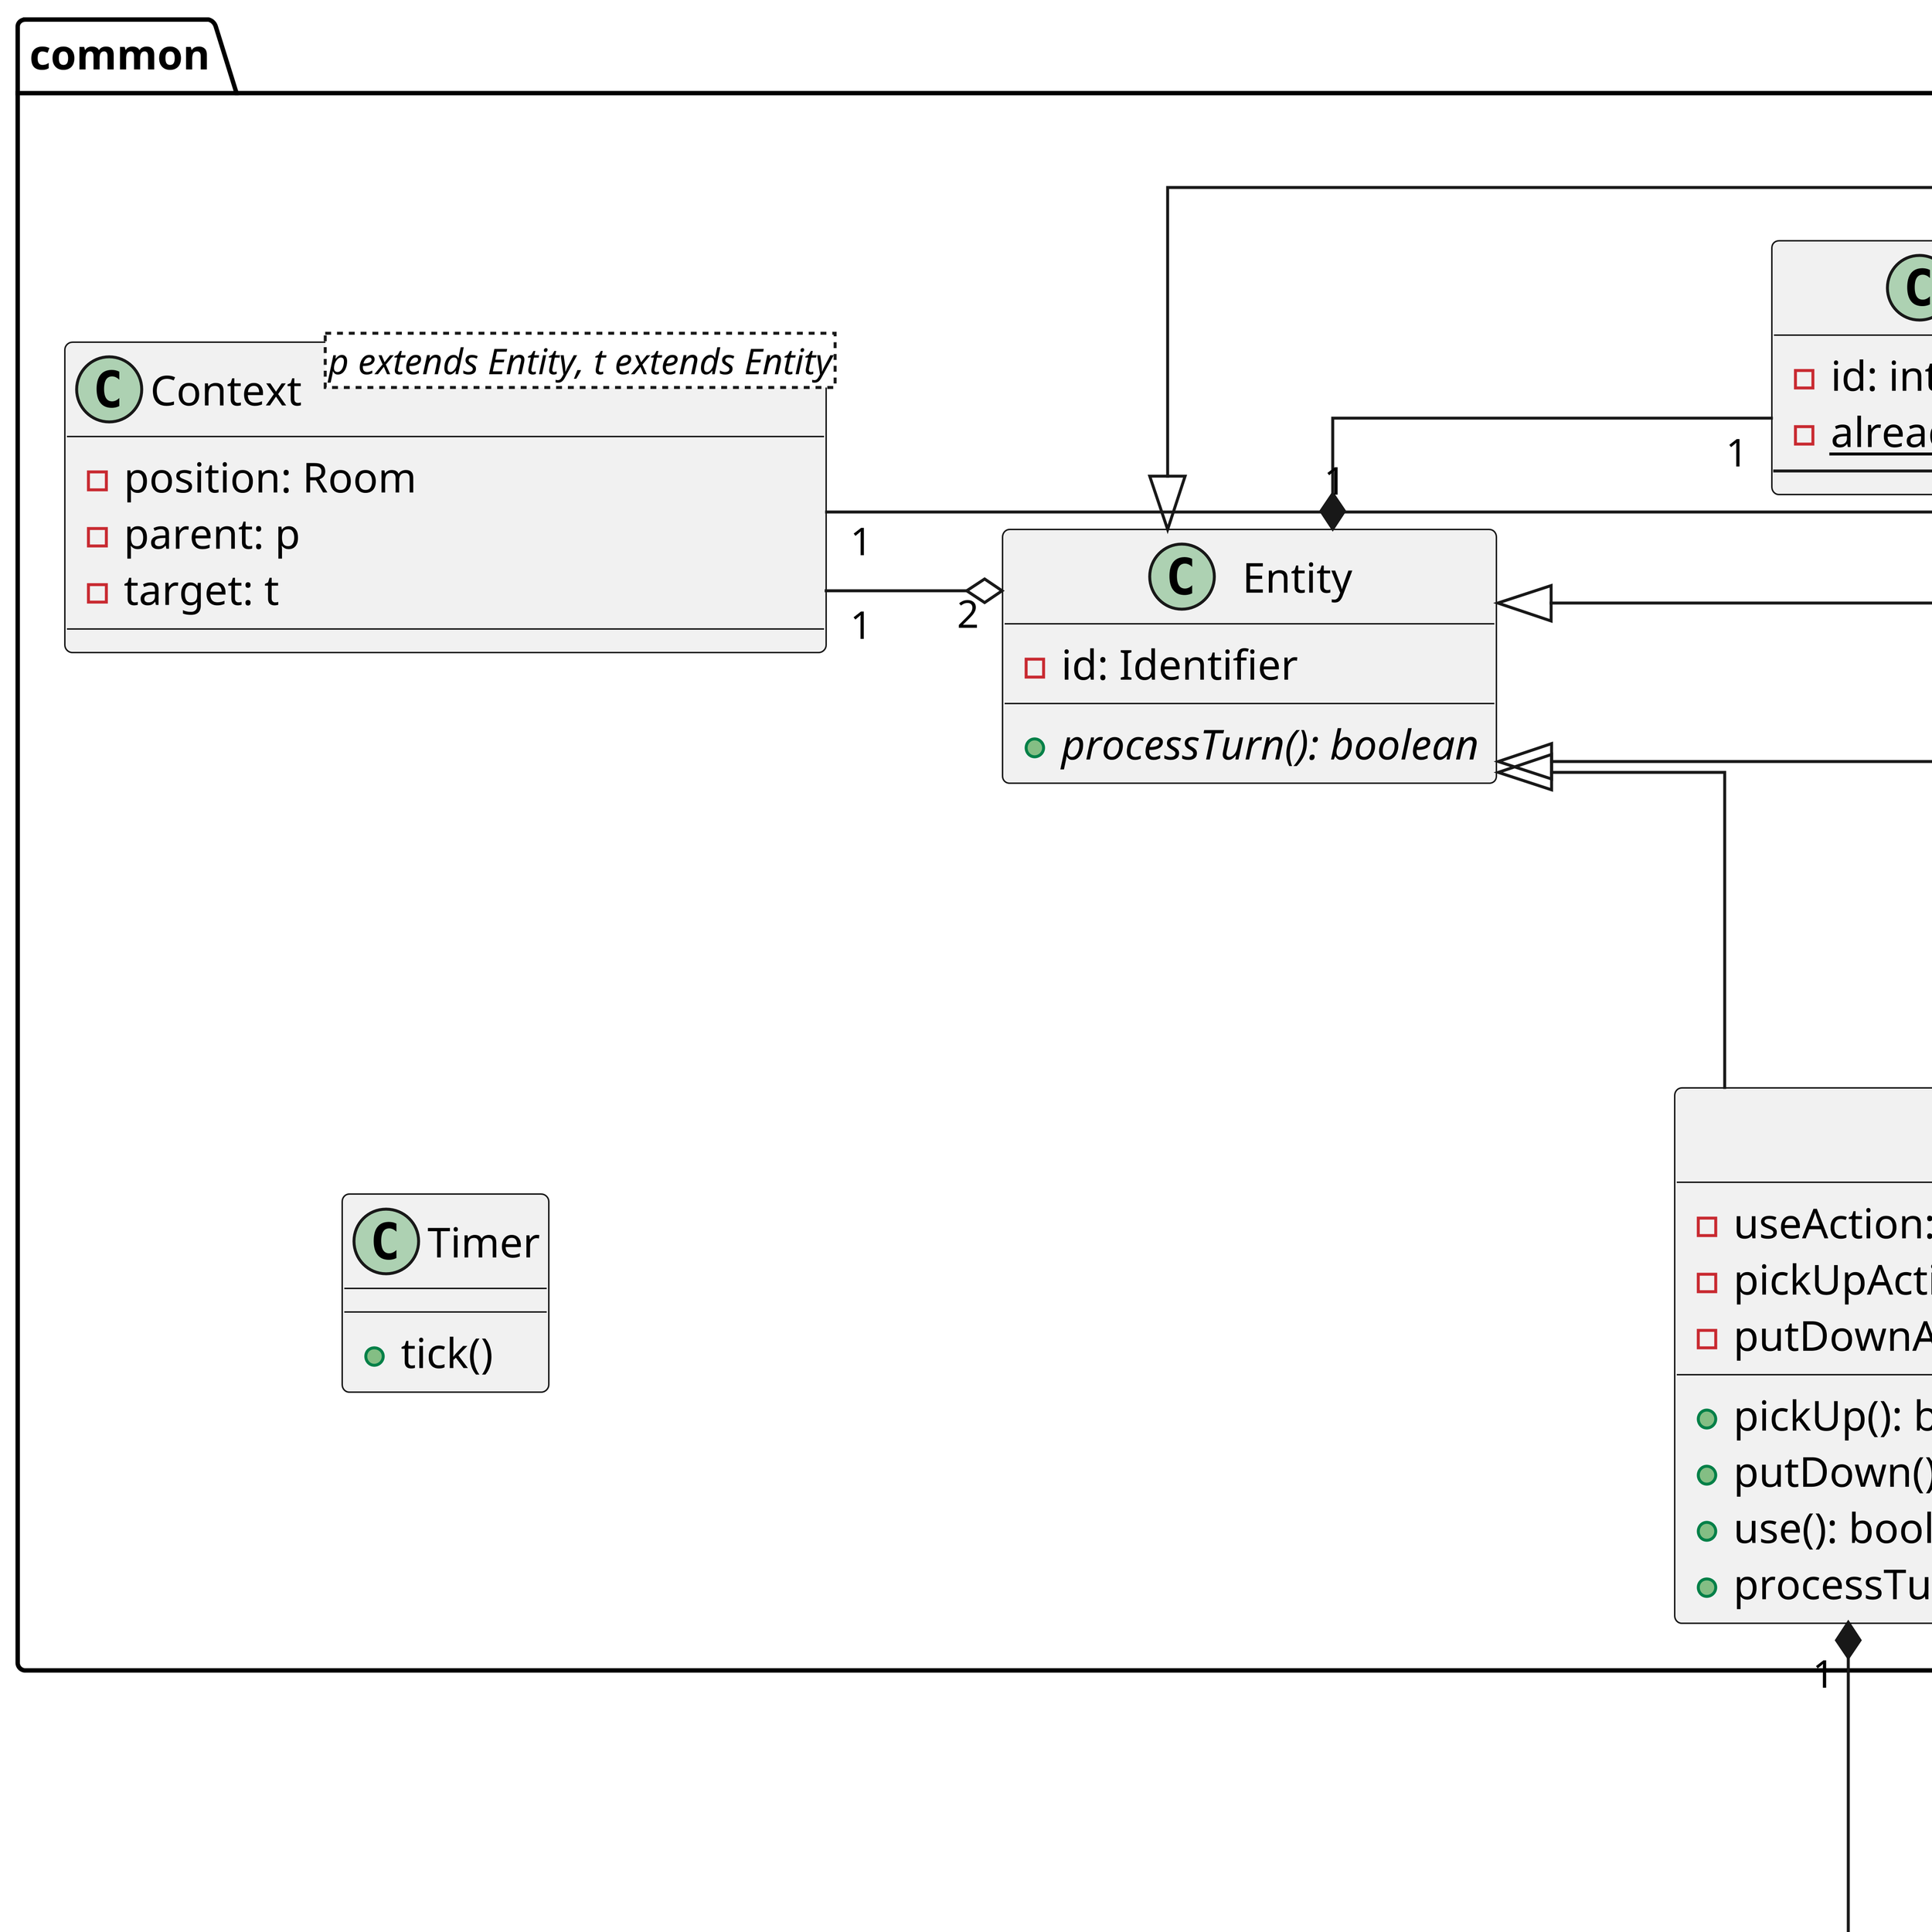 @startuml

left to right direction
skinparam dpi 600
skinparam linetype ortho
page 2x2
skinparam pageMargin 10

set namespaceSeparator ::

class common::Identifier{
  -id: int
  -alreadyUsed: Set<int> {static}
  --
}

class common::Context<p extends Entity, t extends Entity>{
  -position: Room
  -parent: p
  -target: t
}

interface actions::Action{
  --
  +execute(context: Context): boolean {abstract}
}

class actions::ActionQueue<e extends OrderedAction>{
  -queue: List<e>
  --
  +addAction(action: Action): boolean
  +execute(context: Context): boolean
  +executeAll(context: Context): boolean
  +removeFirst(): boolean
}

class actions::OrderedAction{
  -priority: int
  --
  +CompareTo(other: OrderedAction): int
}

Action <|-- OrderedAction

interface actions::item::ItemAction
interface actions::room::RoomAction
interface actions::human::HumanAction

Action <|-- ItemAction
Action <|-- RoomAction
Action <|-- HumanAction

interface actions::item::UseAction
interface actions::item::PickupAction
interface actions::item::PutdownAction

ItemAction <|-- UseAction
ItemAction <|-- PickupAction
ItemAction <|-- PutdownAction

interface actions::room::EnterAction
interface actions::room::GetDoorsAction

RoomAction <|-- EnterAction
OrderedAction <|-- EnterAction
RoomAction <|-- GetDoorsAction
OrderedAction <|-- GetDoorsAction

interface actions::human::KillAction
interface actions::human::StunAction

HumanAction <|-- KillAction
OrderedAction <|-- KillAction
HumanAction <|-- StunAction
OrderedAction <|-- StunAction

'Item actions
class actions::item::TransistorAction {
  -pair: Item
  -on: boolean
  --
  +execute(context: Context): boolean
}

class actions::item::CamambertAction {
  -duration: int = 3
  -on: boolean
  --
  +execute(context: Context): boolean
}

class actions::item::TVSZAction {
  -duration: int = 3
  --
  +execute(context: Context): boolean
}

class actions::item::BeerGlassAction {
  -duration: int = 3
  -on: boolean
  --
  +execute(context: Context): boolean
}

class actions::item::MaskAction {
  -duration: int = 3
  --
  +execute(context: Context): boolean
}

class actions::item::ClothAction {
  -duration: int = 2
  -on: boolean
  --
  +execute(context: Context): boolean
}

class actions::item::SlipstickAction {
  --
  +execute(context: Context): boolean
}

UseAction <|-- TransistorAction
PutdownAction <|-- TransistorAction
PutdownAction <|-- CamambertAction
PickupAction <|-- TVSZAction
UseAction <|-- BeerGlassAction
UseAction <|-- MaskAction
PutdownAction <|-- ClothAction
PickupAction <|-- SlipstickAction

EnterAction <|-- ClothAction
EnterAction <|-- CamambertAction

KillAction <|-- TVSZAction
KillAction <|-- BeerGlassAction
StunAction <|-- MaskAction

'Room modifiers
class actions::room::GhostDoorsAction{
  -duration: int
  --
  +execute(context: Context): boolean
}

class actions::room::TeacherPresentAction{
  teacherId: Identifier
  --
  +execute(context: Context): boolean
}

GetDoorsAction <|-- GhostDoorsAction
EnterAction <|-- TeacherPresentAction

'Default actions

class actions::human::DKillAction{
  --
  +execute(context: Context): boolean
}

class actions::human::DStunAction{
  --
  +execute(context: Context): boolean
}

KillAction <|-- DKillAction
StunAction <|-- DStunAction

class actions::room::DEnterAction{
  --
  +execute(context: Context): boolean
}

class actions::room::DGetDoorsAction{
  --
  +execute(context: Context): boolean
}

GetDoorsAction <|-- DGetDoorsAction
EnterAction <|-- DEnterAction

class actions::item::DPickupAction{
  --
  +execute(context: Context): boolean
}

class actions::item::DPutdownAction{
  --
  +execute(context: Context): boolean
}

PickupAction <|-- DPickupAction
PutdownAction <|-- DPutdownAction

class common::Entity{
  -id: Identifier
  __
  +processTurn(): boolean {abstract}
}

abstract class common::Human{
  -position: Room
  -inventory: Inventory
  -stunDuration: int
  -stunAction: List<StunAction>
  -killActions: List<KillAction>
  __
  +move(): boolean
  +useItem(): boolean
  +pickUpItem(): boolean
  +dropItem(): boolean
  +dropAllItems(): boolean
  +changeRoom(room: Room): boolean
  +stun(): boolean
  +kill(): boolean
}

class common::human::Student{
  +processTurn(): boolean
  +processUserInput(): boolean
}

class common::human::Teacher{
  +processTurn(): boolean
}

abstract class common::Item{
  -useAction: UseAction
  -pickUpAction: PickupAction
  -putDownAction: PutdownAction
  __
  +pickUp(): boolean
  +putDown(): boolean
  +use(): boolean
  +processTurn(): boolean
}

class common::Door{
  -target: Room
  --
  -open(context: Context): boolean
}

class common::Room{
  -inventory: Inventory
  -playerList: List<Human>
  -doorList: List<Door>
  -getDoorsAction: GetDoorsAction = DGetDoorsAction
  -enterActions: List<EnterAction>
  --
  +getDoors(): List<Door>
  +enter(context: Context): boolean
  +leave(context: Context): boolean
}
class common::Inventory{
  -maxSize: int
  -container: List<Item>
  --
  +transferItems(context: Context, ids: List<Identifier>): boolean
  +sendInventoryList(): boolean
  +selectItem(): Identifier
}
class common::Timer{
  +tick()
}

Entity "1" *-- "1" Identifier
Entity <|-- Human
Entity <|-- Item
Entity <|-- Room
Entity <|-- Door
Human <|-- Student
Human <|-- Teacher
Inventory "1" --* "1" Human
Inventory "1" --* "1" Room
Item "0..n" --* "1" Inventory
Door "1" o-- "1" Room
Room "1" *-- "1..*" Door
Human "1" --o "1" Room
Context "1" --o "1" Room
Context "1" --o "2" Entity


'Connect the actions
Item "1" *-- "1" UseAction
Item "1" *-- "1" PickupAction
Item "1" *-- "1" PutdownAction

Room "1" *-- "1..*" EnterAction: > child
Room "1" *-- "1" GetDoorsAction: > child

Human "1" *-- "1..*" KillAction: > child
Human "1" *-- "1..*" StunAction: > child

@enduml